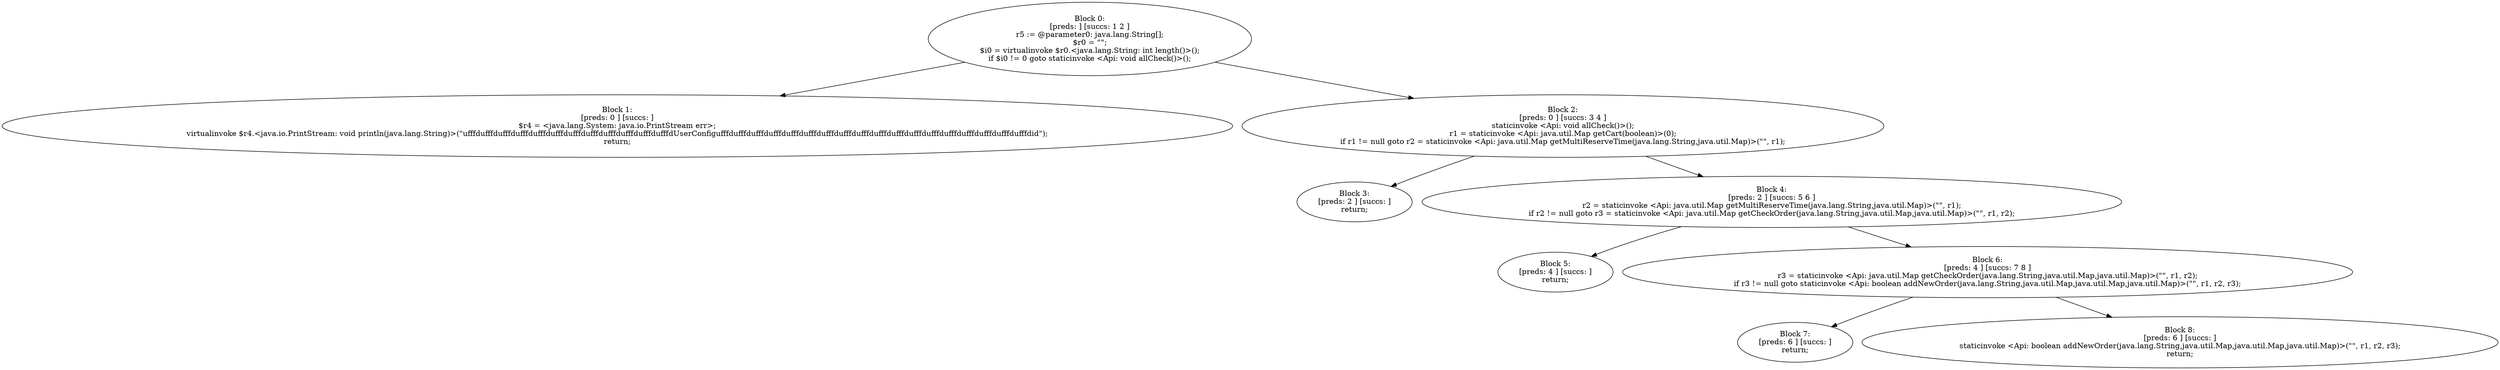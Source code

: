 digraph "unitGraph" {
    "Block 0:
[preds: ] [succs: 1 2 ]
r5 := @parameter0: java.lang.String[];
$r0 = \"\";
$i0 = virtualinvoke $r0.<java.lang.String: int length()>();
if $i0 != 0 goto staticinvoke <Api: void allCheck()>();
"
    "Block 1:
[preds: 0 ] [succs: ]
$r4 = <java.lang.System: java.io.PrintStream err>;
virtualinvoke $r4.<java.io.PrintStream: void println(java.lang.String)>(\"\ufffd\ufffd\ufffd\ufffd\ufffd\ufffd\ufffd\ufffd\ufffd\ufffd\ufffd\ufffdUserConfig\ufffd\ufffd\ufffd\ufffd\ufffd\ufffd\ufffd\ufffd\ufffd\ufffd\ufffd\ufffd\ufffd\ufffd\ufffd\ufffd\ufffd\ufffdid\");
return;
"
    "Block 2:
[preds: 0 ] [succs: 3 4 ]
staticinvoke <Api: void allCheck()>();
r1 = staticinvoke <Api: java.util.Map getCart(boolean)>(0);
if r1 != null goto r2 = staticinvoke <Api: java.util.Map getMultiReserveTime(java.lang.String,java.util.Map)>(\"\", r1);
"
    "Block 3:
[preds: 2 ] [succs: ]
return;
"
    "Block 4:
[preds: 2 ] [succs: 5 6 ]
r2 = staticinvoke <Api: java.util.Map getMultiReserveTime(java.lang.String,java.util.Map)>(\"\", r1);
if r2 != null goto r3 = staticinvoke <Api: java.util.Map getCheckOrder(java.lang.String,java.util.Map,java.util.Map)>(\"\", r1, r2);
"
    "Block 5:
[preds: 4 ] [succs: ]
return;
"
    "Block 6:
[preds: 4 ] [succs: 7 8 ]
r3 = staticinvoke <Api: java.util.Map getCheckOrder(java.lang.String,java.util.Map,java.util.Map)>(\"\", r1, r2);
if r3 != null goto staticinvoke <Api: boolean addNewOrder(java.lang.String,java.util.Map,java.util.Map,java.util.Map)>(\"\", r1, r2, r3);
"
    "Block 7:
[preds: 6 ] [succs: ]
return;
"
    "Block 8:
[preds: 6 ] [succs: ]
staticinvoke <Api: boolean addNewOrder(java.lang.String,java.util.Map,java.util.Map,java.util.Map)>(\"\", r1, r2, r3);
return;
"
    "Block 0:
[preds: ] [succs: 1 2 ]
r5 := @parameter0: java.lang.String[];
$r0 = \"\";
$i0 = virtualinvoke $r0.<java.lang.String: int length()>();
if $i0 != 0 goto staticinvoke <Api: void allCheck()>();
"->"Block 1:
[preds: 0 ] [succs: ]
$r4 = <java.lang.System: java.io.PrintStream err>;
virtualinvoke $r4.<java.io.PrintStream: void println(java.lang.String)>(\"\ufffd\ufffd\ufffd\ufffd\ufffd\ufffd\ufffd\ufffd\ufffd\ufffd\ufffd\ufffdUserConfig\ufffd\ufffd\ufffd\ufffd\ufffd\ufffd\ufffd\ufffd\ufffd\ufffd\ufffd\ufffd\ufffd\ufffd\ufffd\ufffd\ufffd\ufffdid\");
return;
";
    "Block 0:
[preds: ] [succs: 1 2 ]
r5 := @parameter0: java.lang.String[];
$r0 = \"\";
$i0 = virtualinvoke $r0.<java.lang.String: int length()>();
if $i0 != 0 goto staticinvoke <Api: void allCheck()>();
"->"Block 2:
[preds: 0 ] [succs: 3 4 ]
staticinvoke <Api: void allCheck()>();
r1 = staticinvoke <Api: java.util.Map getCart(boolean)>(0);
if r1 != null goto r2 = staticinvoke <Api: java.util.Map getMultiReserveTime(java.lang.String,java.util.Map)>(\"\", r1);
";
    "Block 2:
[preds: 0 ] [succs: 3 4 ]
staticinvoke <Api: void allCheck()>();
r1 = staticinvoke <Api: java.util.Map getCart(boolean)>(0);
if r1 != null goto r2 = staticinvoke <Api: java.util.Map getMultiReserveTime(java.lang.String,java.util.Map)>(\"\", r1);
"->"Block 3:
[preds: 2 ] [succs: ]
return;
";
    "Block 2:
[preds: 0 ] [succs: 3 4 ]
staticinvoke <Api: void allCheck()>();
r1 = staticinvoke <Api: java.util.Map getCart(boolean)>(0);
if r1 != null goto r2 = staticinvoke <Api: java.util.Map getMultiReserveTime(java.lang.String,java.util.Map)>(\"\", r1);
"->"Block 4:
[preds: 2 ] [succs: 5 6 ]
r2 = staticinvoke <Api: java.util.Map getMultiReserveTime(java.lang.String,java.util.Map)>(\"\", r1);
if r2 != null goto r3 = staticinvoke <Api: java.util.Map getCheckOrder(java.lang.String,java.util.Map,java.util.Map)>(\"\", r1, r2);
";
    "Block 4:
[preds: 2 ] [succs: 5 6 ]
r2 = staticinvoke <Api: java.util.Map getMultiReserveTime(java.lang.String,java.util.Map)>(\"\", r1);
if r2 != null goto r3 = staticinvoke <Api: java.util.Map getCheckOrder(java.lang.String,java.util.Map,java.util.Map)>(\"\", r1, r2);
"->"Block 5:
[preds: 4 ] [succs: ]
return;
";
    "Block 4:
[preds: 2 ] [succs: 5 6 ]
r2 = staticinvoke <Api: java.util.Map getMultiReserveTime(java.lang.String,java.util.Map)>(\"\", r1);
if r2 != null goto r3 = staticinvoke <Api: java.util.Map getCheckOrder(java.lang.String,java.util.Map,java.util.Map)>(\"\", r1, r2);
"->"Block 6:
[preds: 4 ] [succs: 7 8 ]
r3 = staticinvoke <Api: java.util.Map getCheckOrder(java.lang.String,java.util.Map,java.util.Map)>(\"\", r1, r2);
if r3 != null goto staticinvoke <Api: boolean addNewOrder(java.lang.String,java.util.Map,java.util.Map,java.util.Map)>(\"\", r1, r2, r3);
";
    "Block 6:
[preds: 4 ] [succs: 7 8 ]
r3 = staticinvoke <Api: java.util.Map getCheckOrder(java.lang.String,java.util.Map,java.util.Map)>(\"\", r1, r2);
if r3 != null goto staticinvoke <Api: boolean addNewOrder(java.lang.String,java.util.Map,java.util.Map,java.util.Map)>(\"\", r1, r2, r3);
"->"Block 7:
[preds: 6 ] [succs: ]
return;
";
    "Block 6:
[preds: 4 ] [succs: 7 8 ]
r3 = staticinvoke <Api: java.util.Map getCheckOrder(java.lang.String,java.util.Map,java.util.Map)>(\"\", r1, r2);
if r3 != null goto staticinvoke <Api: boolean addNewOrder(java.lang.String,java.util.Map,java.util.Map,java.util.Map)>(\"\", r1, r2, r3);
"->"Block 8:
[preds: 6 ] [succs: ]
staticinvoke <Api: boolean addNewOrder(java.lang.String,java.util.Map,java.util.Map,java.util.Map)>(\"\", r1, r2, r3);
return;
";
}
